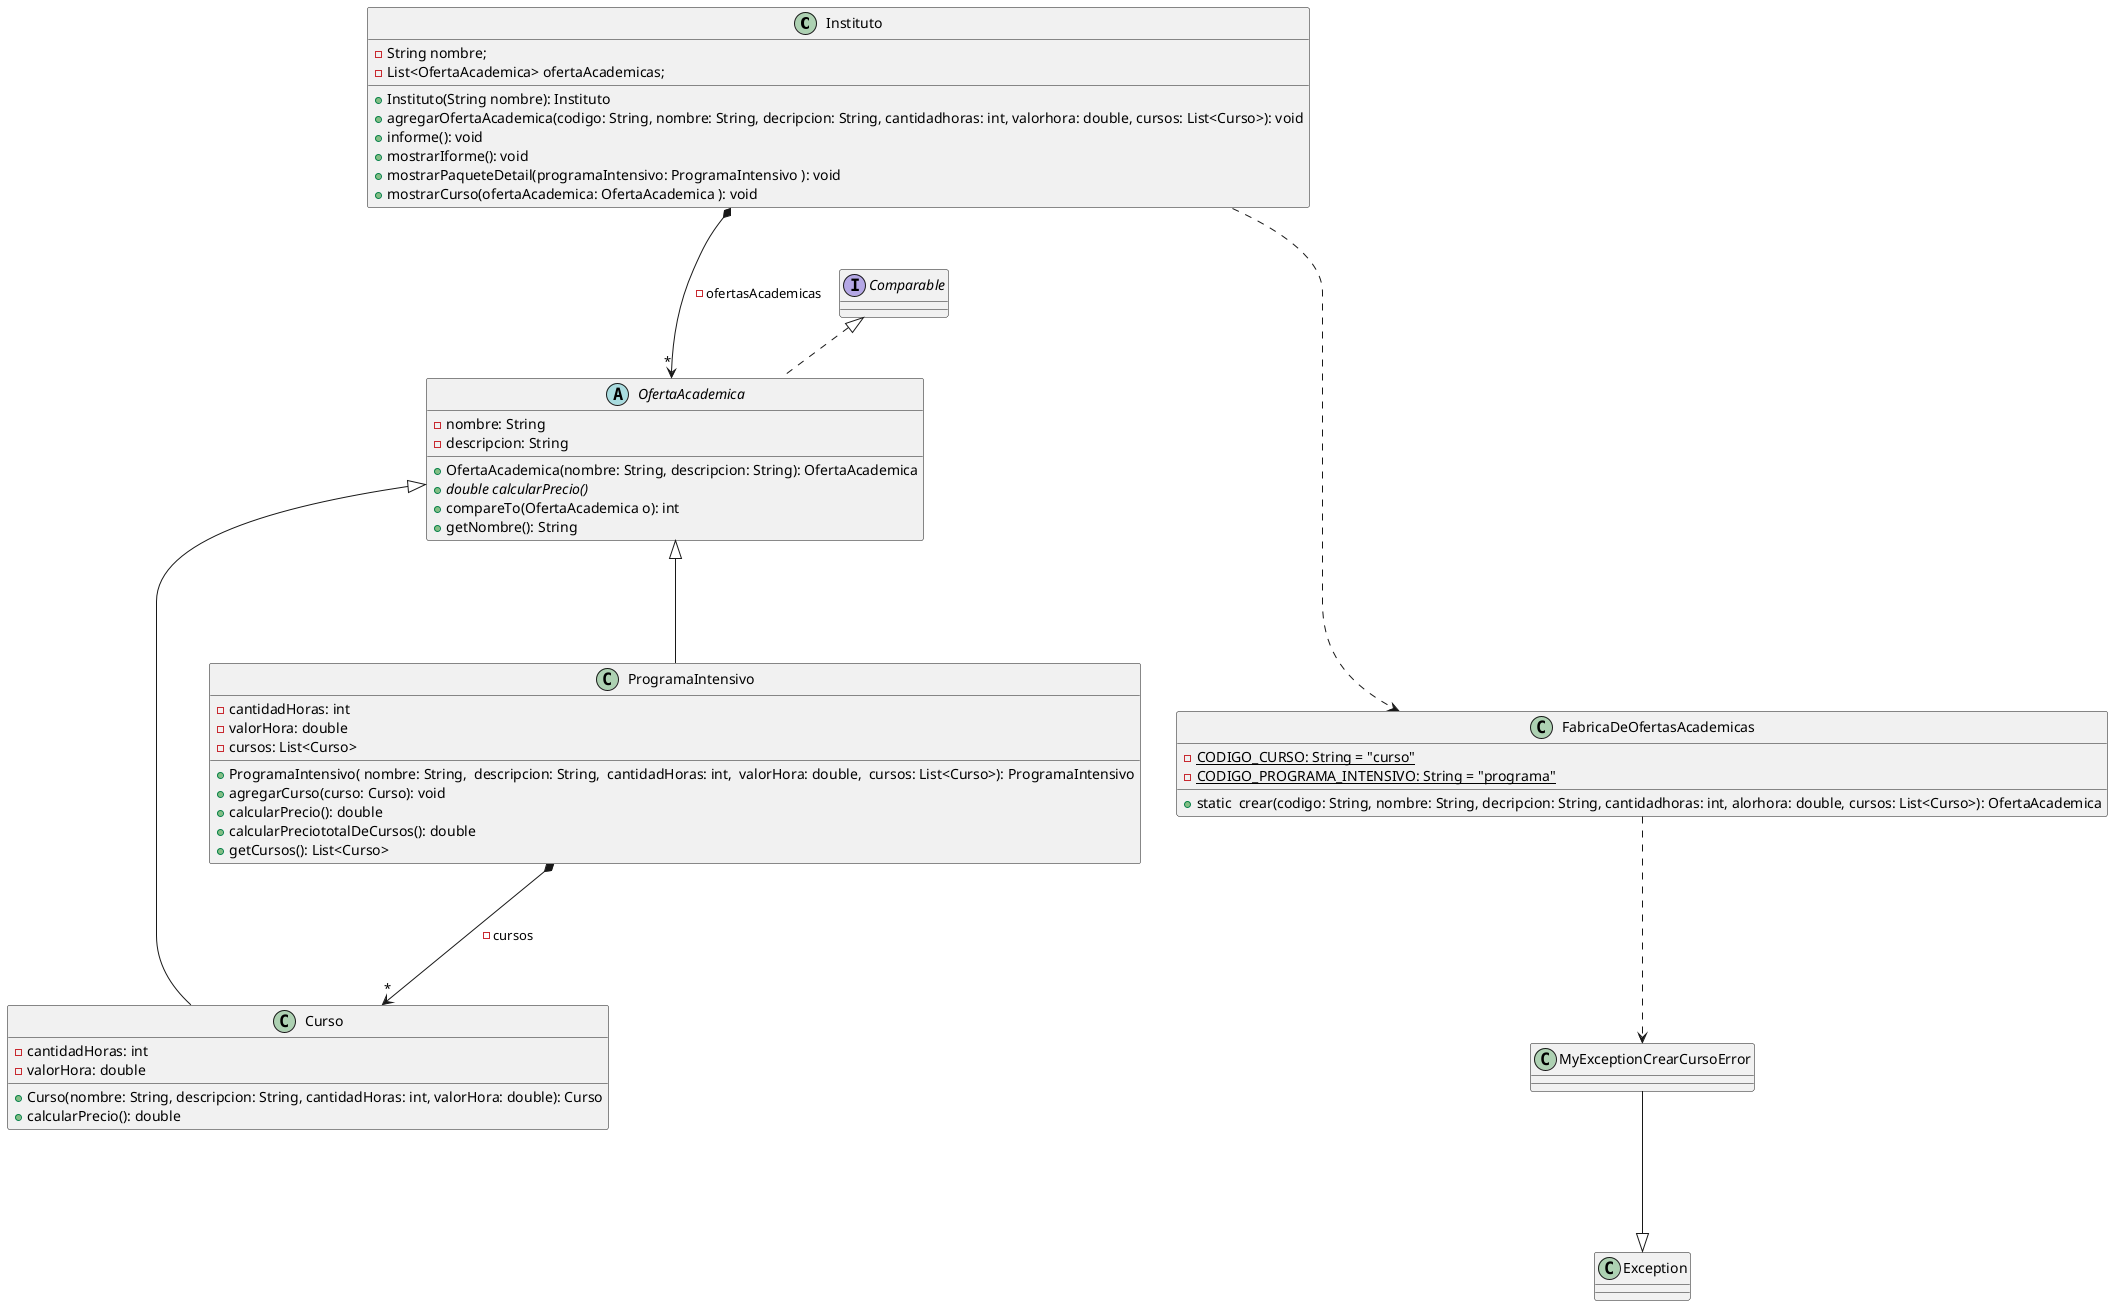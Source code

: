 @startuml
class Instituto {
    - String nombre;
    - List<OfertaAcademica> ofertaAcademicas;

    + Instituto(String nombre): Instituto
    + agregarOfertaAcademica(codigo: String, nombre: String, decripcion: String, cantidadhoras: int, valorhora: double, cursos: List<Curso>): void
    + informe(): void
    + mostrarIforme(): void
    + mostrarPaqueteDetail(programaIntensivo: ProgramaIntensivo ): void
    + mostrarCurso(ofertaAcademica: OfertaAcademica ): void
}

abstract class  OfertaAcademica implements Comparable {
    - nombre: String
    - descripcion: String

      + OfertaAcademica(nombre: String, descripcion: String): OfertaAcademica
      + {abstract} double calcularPrecio()
      + compareTo(OfertaAcademica o): int
      + getNombre(): String
}

class Curso {
    -  cantidadHoras: int
    -  valorHora: double

    + Curso(nombre: String, descripcion: String, cantidadHoras: int, valorHora: double): Curso
    + calcularPrecio(): double
}

class ProgramaIntensivo {
        -  cantidadHoras: int
        -  valorHora: double
        -  cursos: List<Curso>

        +ProgramaIntensivo( nombre: String,  descripcion: String,  cantidadHoras: int,  valorHora: double,  cursos: List<Curso>): ProgramaIntensivo
        + agregarCurso(curso: Curso): void
        + calcularPrecio(): double
        + calcularPreciototalDeCursos(): double
        + getCursos(): List<Curso>
}

class FabricaDeOfertasAcademicas {
    - {static}  CODIGO_CURSO: String = "curso"
    - {static}  CODIGO_PROGRAMA_INTENSIVO: String = "programa"

    + static  crear(codigo: String, nombre: String, decripcion: String, cantidadhoras: int, alorhora: double, cursos: List<Curso>): OfertaAcademica

}

FabricaDeOfertasAcademicas ...> MyExceptionCrearCursoError
MyExceptionCrearCursoError ---|> Exception
Instituto .....> FabricaDeOfertasAcademicas
Instituto *---> "*" OfertaAcademica: -ofertasAcademicas
ProgramaIntensivo *---> "*" Curso: -cursos
OfertaAcademica <|---  Curso
OfertaAcademica <|---  ProgramaIntensivo
@enduml